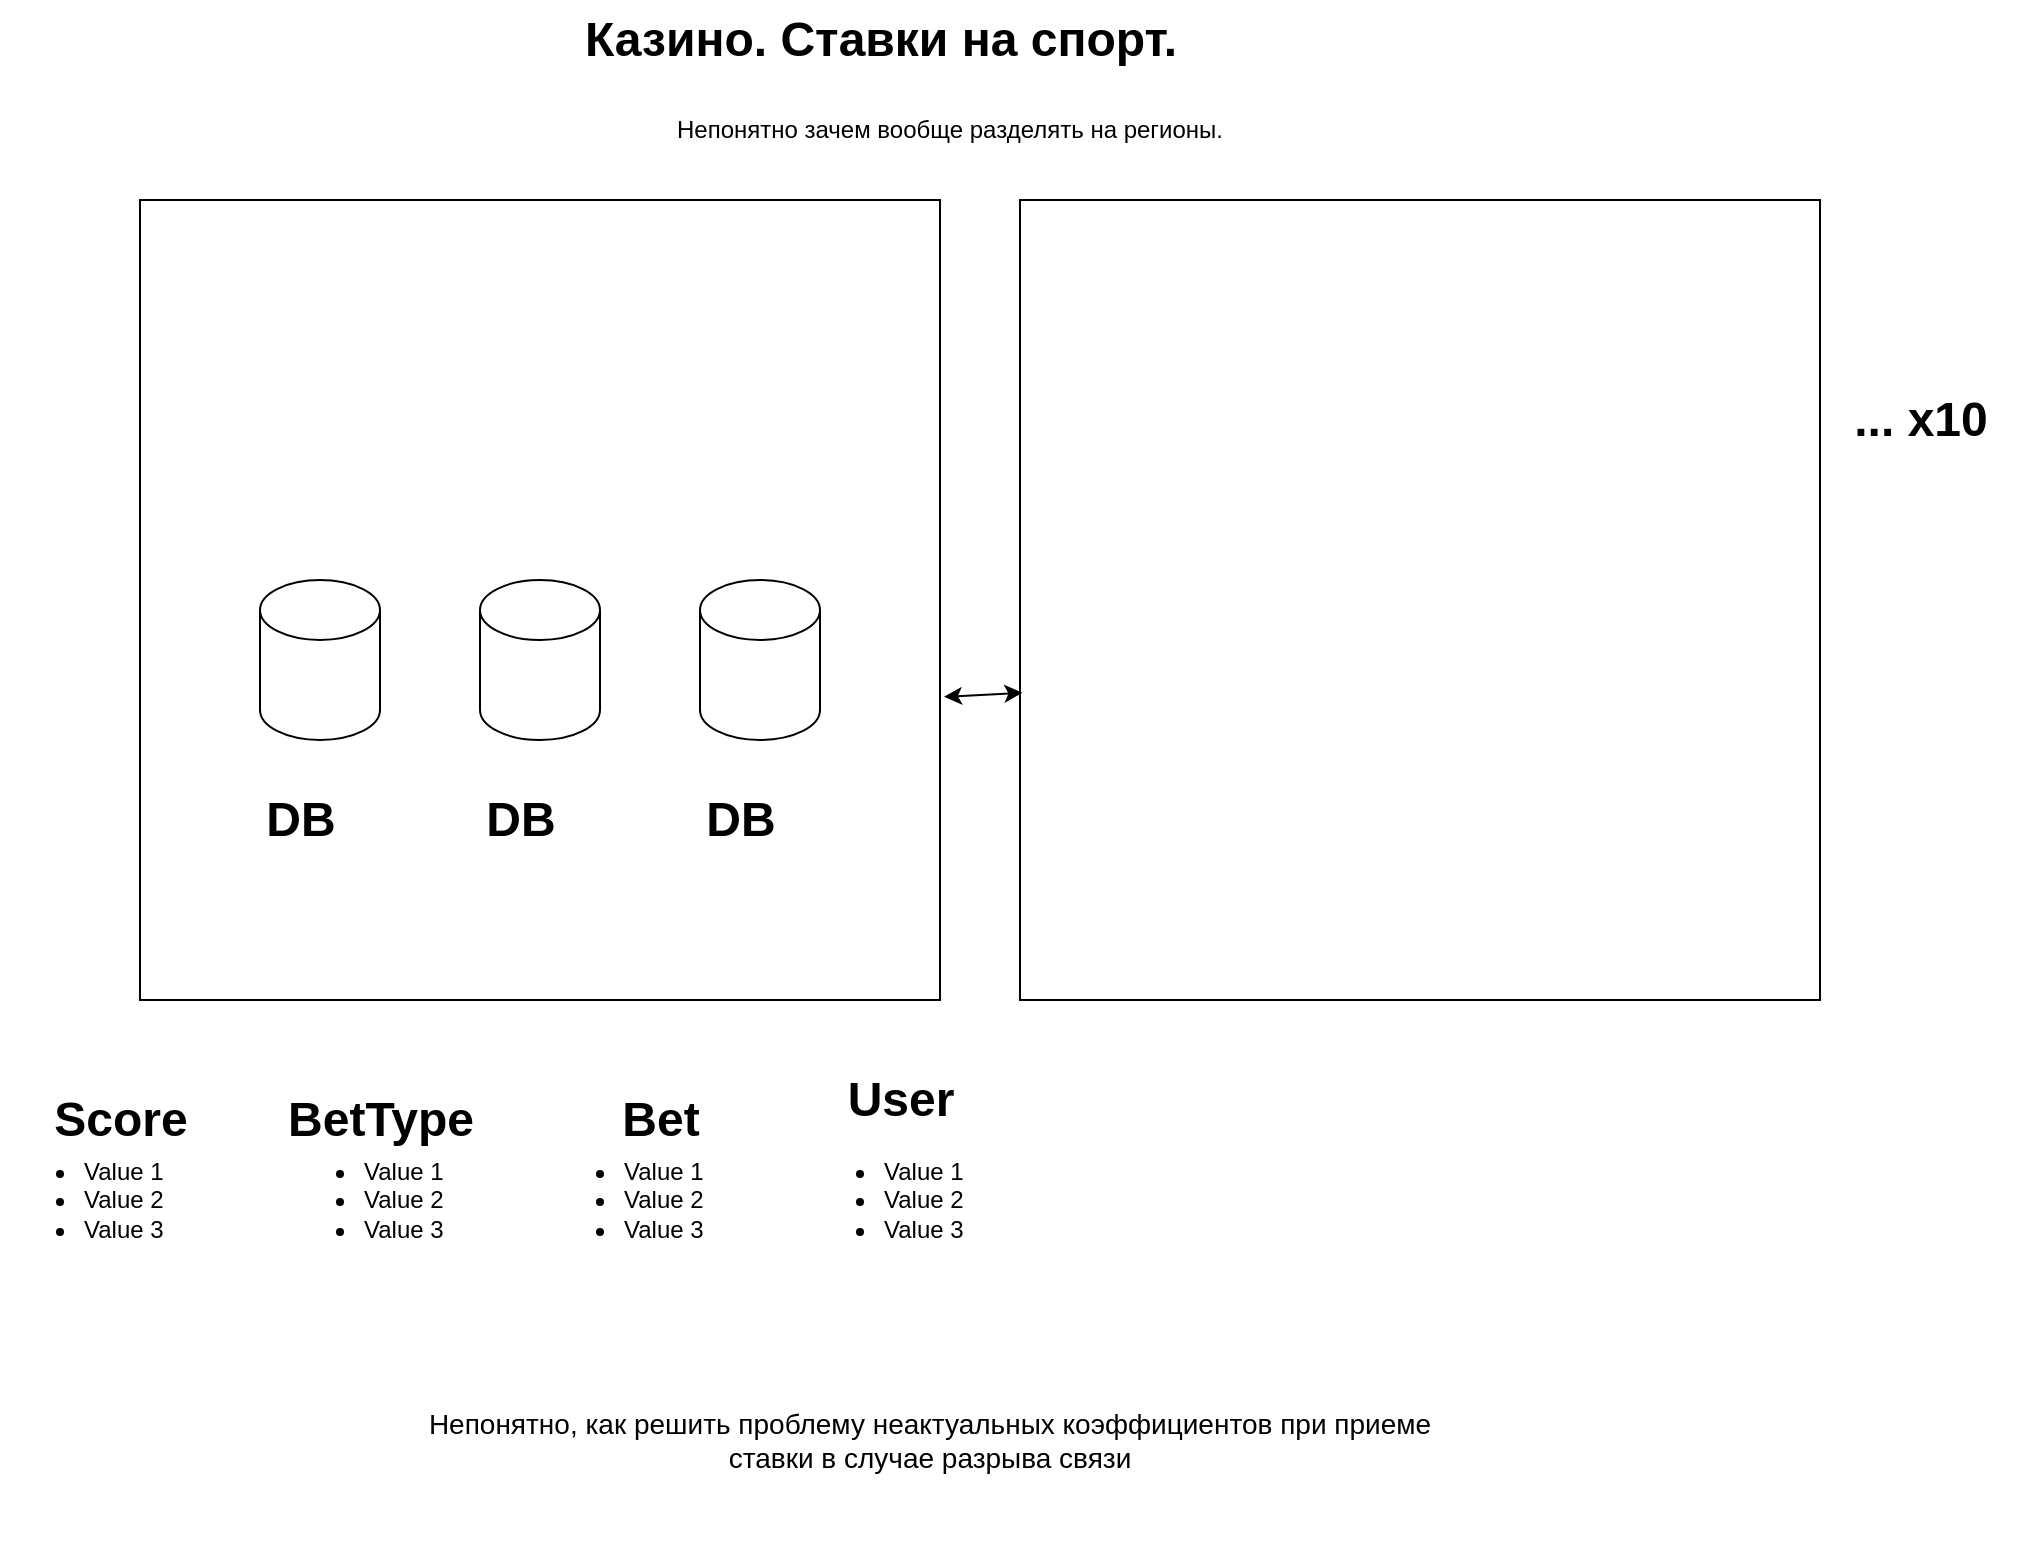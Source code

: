 <mxfile version="22.0.8" type="github">
  <diagram name="Page-1" id="DR3L-FOkMYrlr2p97ex0">
    <mxGraphModel dx="1876" dy="572" grid="1" gridSize="10" guides="1" tooltips="1" connect="1" arrows="1" fold="1" page="1" pageScale="1" pageWidth="850" pageHeight="1100" math="0" shadow="0">
      <root>
        <mxCell id="0" />
        <mxCell id="1" parent="0" />
        <mxCell id="NTPOKOpAGO5fMDEsrDxL-12" value="" style="whiteSpace=wrap;html=1;aspect=fixed;" vertex="1" parent="1">
          <mxGeometry x="40" y="110" width="400" height="400" as="geometry" />
        </mxCell>
        <mxCell id="NTPOKOpAGO5fMDEsrDxL-1" value="&lt;ul&gt;&lt;li&gt;Value 1&lt;/li&gt;&lt;li&gt;Value 2&lt;/li&gt;&lt;li&gt;Value 3&lt;/li&gt;&lt;/ul&gt;" style="text;strokeColor=none;fillColor=none;html=1;whiteSpace=wrap;verticalAlign=middle;overflow=hidden;" vertex="1" parent="1">
          <mxGeometry x="-30" y="570" width="100" height="80" as="geometry" />
        </mxCell>
        <mxCell id="NTPOKOpAGO5fMDEsrDxL-2" value="Score" style="text;strokeColor=none;fillColor=none;html=1;fontSize=24;fontStyle=1;verticalAlign=middle;align=center;" vertex="1" parent="1">
          <mxGeometry x="-20" y="550" width="100" height="40" as="geometry" />
        </mxCell>
        <mxCell id="NTPOKOpAGO5fMDEsrDxL-3" value="&lt;ul&gt;&lt;li&gt;Value 1&lt;/li&gt;&lt;li&gt;Value 2&lt;/li&gt;&lt;li&gt;Value 3&lt;/li&gt;&lt;/ul&gt;" style="text;strokeColor=none;fillColor=none;html=1;whiteSpace=wrap;verticalAlign=middle;overflow=hidden;" vertex="1" parent="1">
          <mxGeometry x="110" y="570" width="100" height="80" as="geometry" />
        </mxCell>
        <mxCell id="NTPOKOpAGO5fMDEsrDxL-4" value="BetType" style="text;strokeColor=none;fillColor=none;html=1;fontSize=24;fontStyle=1;verticalAlign=middle;align=center;" vertex="1" parent="1">
          <mxGeometry x="110" y="550" width="100" height="40" as="geometry" />
        </mxCell>
        <mxCell id="NTPOKOpAGO5fMDEsrDxL-5" value="&lt;ul&gt;&lt;li&gt;Value 1&lt;/li&gt;&lt;li&gt;Value 2&lt;/li&gt;&lt;li&gt;Value 3&lt;/li&gt;&lt;/ul&gt;" style="text;strokeColor=none;fillColor=none;html=1;whiteSpace=wrap;verticalAlign=middle;overflow=hidden;" vertex="1" parent="1">
          <mxGeometry x="240" y="570" width="100" height="80" as="geometry" />
        </mxCell>
        <mxCell id="NTPOKOpAGO5fMDEsrDxL-6" value="Bet" style="text;strokeColor=none;fillColor=none;html=1;fontSize=24;fontStyle=1;verticalAlign=middle;align=center;" vertex="1" parent="1">
          <mxGeometry x="250" y="550" width="100" height="40" as="geometry" />
        </mxCell>
        <mxCell id="NTPOKOpAGO5fMDEsrDxL-7" value="Казино. Ставки на спорт." style="text;strokeColor=none;fillColor=none;html=1;fontSize=24;fontStyle=1;verticalAlign=middle;align=center;" vertex="1" parent="1">
          <mxGeometry x="360" y="10" width="100" height="40" as="geometry" />
        </mxCell>
        <mxCell id="NTPOKOpAGO5fMDEsrDxL-8" value="User" style="text;strokeColor=none;fillColor=none;html=1;fontSize=24;fontStyle=1;verticalAlign=middle;align=center;" vertex="1" parent="1">
          <mxGeometry x="370" y="540" width="100" height="40" as="geometry" />
        </mxCell>
        <mxCell id="NTPOKOpAGO5fMDEsrDxL-9" value="&lt;ul&gt;&lt;li&gt;Value 1&lt;/li&gt;&lt;li&gt;Value 2&lt;/li&gt;&lt;li&gt;Value 3&lt;/li&gt;&lt;/ul&gt;" style="text;strokeColor=none;fillColor=none;html=1;whiteSpace=wrap;verticalAlign=middle;overflow=hidden;" vertex="1" parent="1">
          <mxGeometry x="370" y="570" width="100" height="80" as="geometry" />
        </mxCell>
        <mxCell id="NTPOKOpAGO5fMDEsrDxL-13" value="" style="whiteSpace=wrap;html=1;aspect=fixed;" vertex="1" parent="1">
          <mxGeometry x="480" y="110" width="400" height="400" as="geometry" />
        </mxCell>
        <mxCell id="NTPOKOpAGO5fMDEsrDxL-14" value="... x10" style="text;strokeColor=none;fillColor=none;html=1;fontSize=24;fontStyle=1;verticalAlign=middle;align=center;" vertex="1" parent="1">
          <mxGeometry x="880" y="200" width="100" height="40" as="geometry" />
        </mxCell>
        <mxCell id="NTPOKOpAGO5fMDEsrDxL-15" value="&lt;font style=&quot;font-size: 14px;&quot;&gt;Непонятно, как решить проблему неактуальных коэффициентов при приеме ставки в случае разрыва связи&lt;/font&gt;" style="text;html=1;strokeColor=none;fillColor=none;align=center;verticalAlign=middle;whiteSpace=wrap;rounded=0;" vertex="1" parent="1">
          <mxGeometry x="180" y="670" width="510" height="120" as="geometry" />
        </mxCell>
        <mxCell id="NTPOKOpAGO5fMDEsrDxL-16" value="" style="shape=cylinder3;whiteSpace=wrap;html=1;boundedLbl=1;backgroundOutline=1;size=15;" vertex="1" parent="1">
          <mxGeometry x="100" y="300" width="60" height="80" as="geometry" />
        </mxCell>
        <mxCell id="NTPOKOpAGO5fMDEsrDxL-17" value="" style="shape=cylinder3;whiteSpace=wrap;html=1;boundedLbl=1;backgroundOutline=1;size=15;" vertex="1" parent="1">
          <mxGeometry x="320" y="300" width="60" height="80" as="geometry" />
        </mxCell>
        <mxCell id="NTPOKOpAGO5fMDEsrDxL-18" value="" style="shape=cylinder3;whiteSpace=wrap;html=1;boundedLbl=1;backgroundOutline=1;size=15;" vertex="1" parent="1">
          <mxGeometry x="210" y="300" width="60" height="80" as="geometry" />
        </mxCell>
        <mxCell id="NTPOKOpAGO5fMDEsrDxL-19" value="DB" style="text;strokeColor=none;fillColor=none;html=1;fontSize=24;fontStyle=1;verticalAlign=middle;align=center;" vertex="1" parent="1">
          <mxGeometry x="70" y="400" width="100" height="40" as="geometry" />
        </mxCell>
        <mxCell id="NTPOKOpAGO5fMDEsrDxL-20" value="DB" style="text;strokeColor=none;fillColor=none;html=1;fontSize=24;fontStyle=1;verticalAlign=middle;align=center;" vertex="1" parent="1">
          <mxGeometry x="290" y="400" width="100" height="40" as="geometry" />
        </mxCell>
        <mxCell id="NTPOKOpAGO5fMDEsrDxL-21" value="DB" style="text;strokeColor=none;fillColor=none;html=1;fontSize=24;fontStyle=1;verticalAlign=middle;align=center;" vertex="1" parent="1">
          <mxGeometry x="180" y="400" width="100" height="40" as="geometry" />
        </mxCell>
        <mxCell id="NTPOKOpAGO5fMDEsrDxL-22" value="" style="endArrow=classic;startArrow=classic;html=1;rounded=0;exitX=1.005;exitY=0.621;exitDx=0;exitDy=0;exitPerimeter=0;entryX=0.003;entryY=0.616;entryDx=0;entryDy=0;entryPerimeter=0;" edge="1" parent="1" source="NTPOKOpAGO5fMDEsrDxL-12" target="NTPOKOpAGO5fMDEsrDxL-13">
          <mxGeometry width="50" height="50" relative="1" as="geometry">
            <mxPoint x="440" y="410" as="sourcePoint" />
            <mxPoint x="490" y="360" as="targetPoint" />
          </mxGeometry>
        </mxCell>
        <mxCell id="NTPOKOpAGO5fMDEsrDxL-23" value="Непонятно зачем вообще разделять на регионы." style="text;html=1;strokeColor=none;fillColor=none;align=center;verticalAlign=middle;whiteSpace=wrap;rounded=0;" vertex="1" parent="1">
          <mxGeometry x="110" y="60" width="670" height="30" as="geometry" />
        </mxCell>
      </root>
    </mxGraphModel>
  </diagram>
</mxfile>
